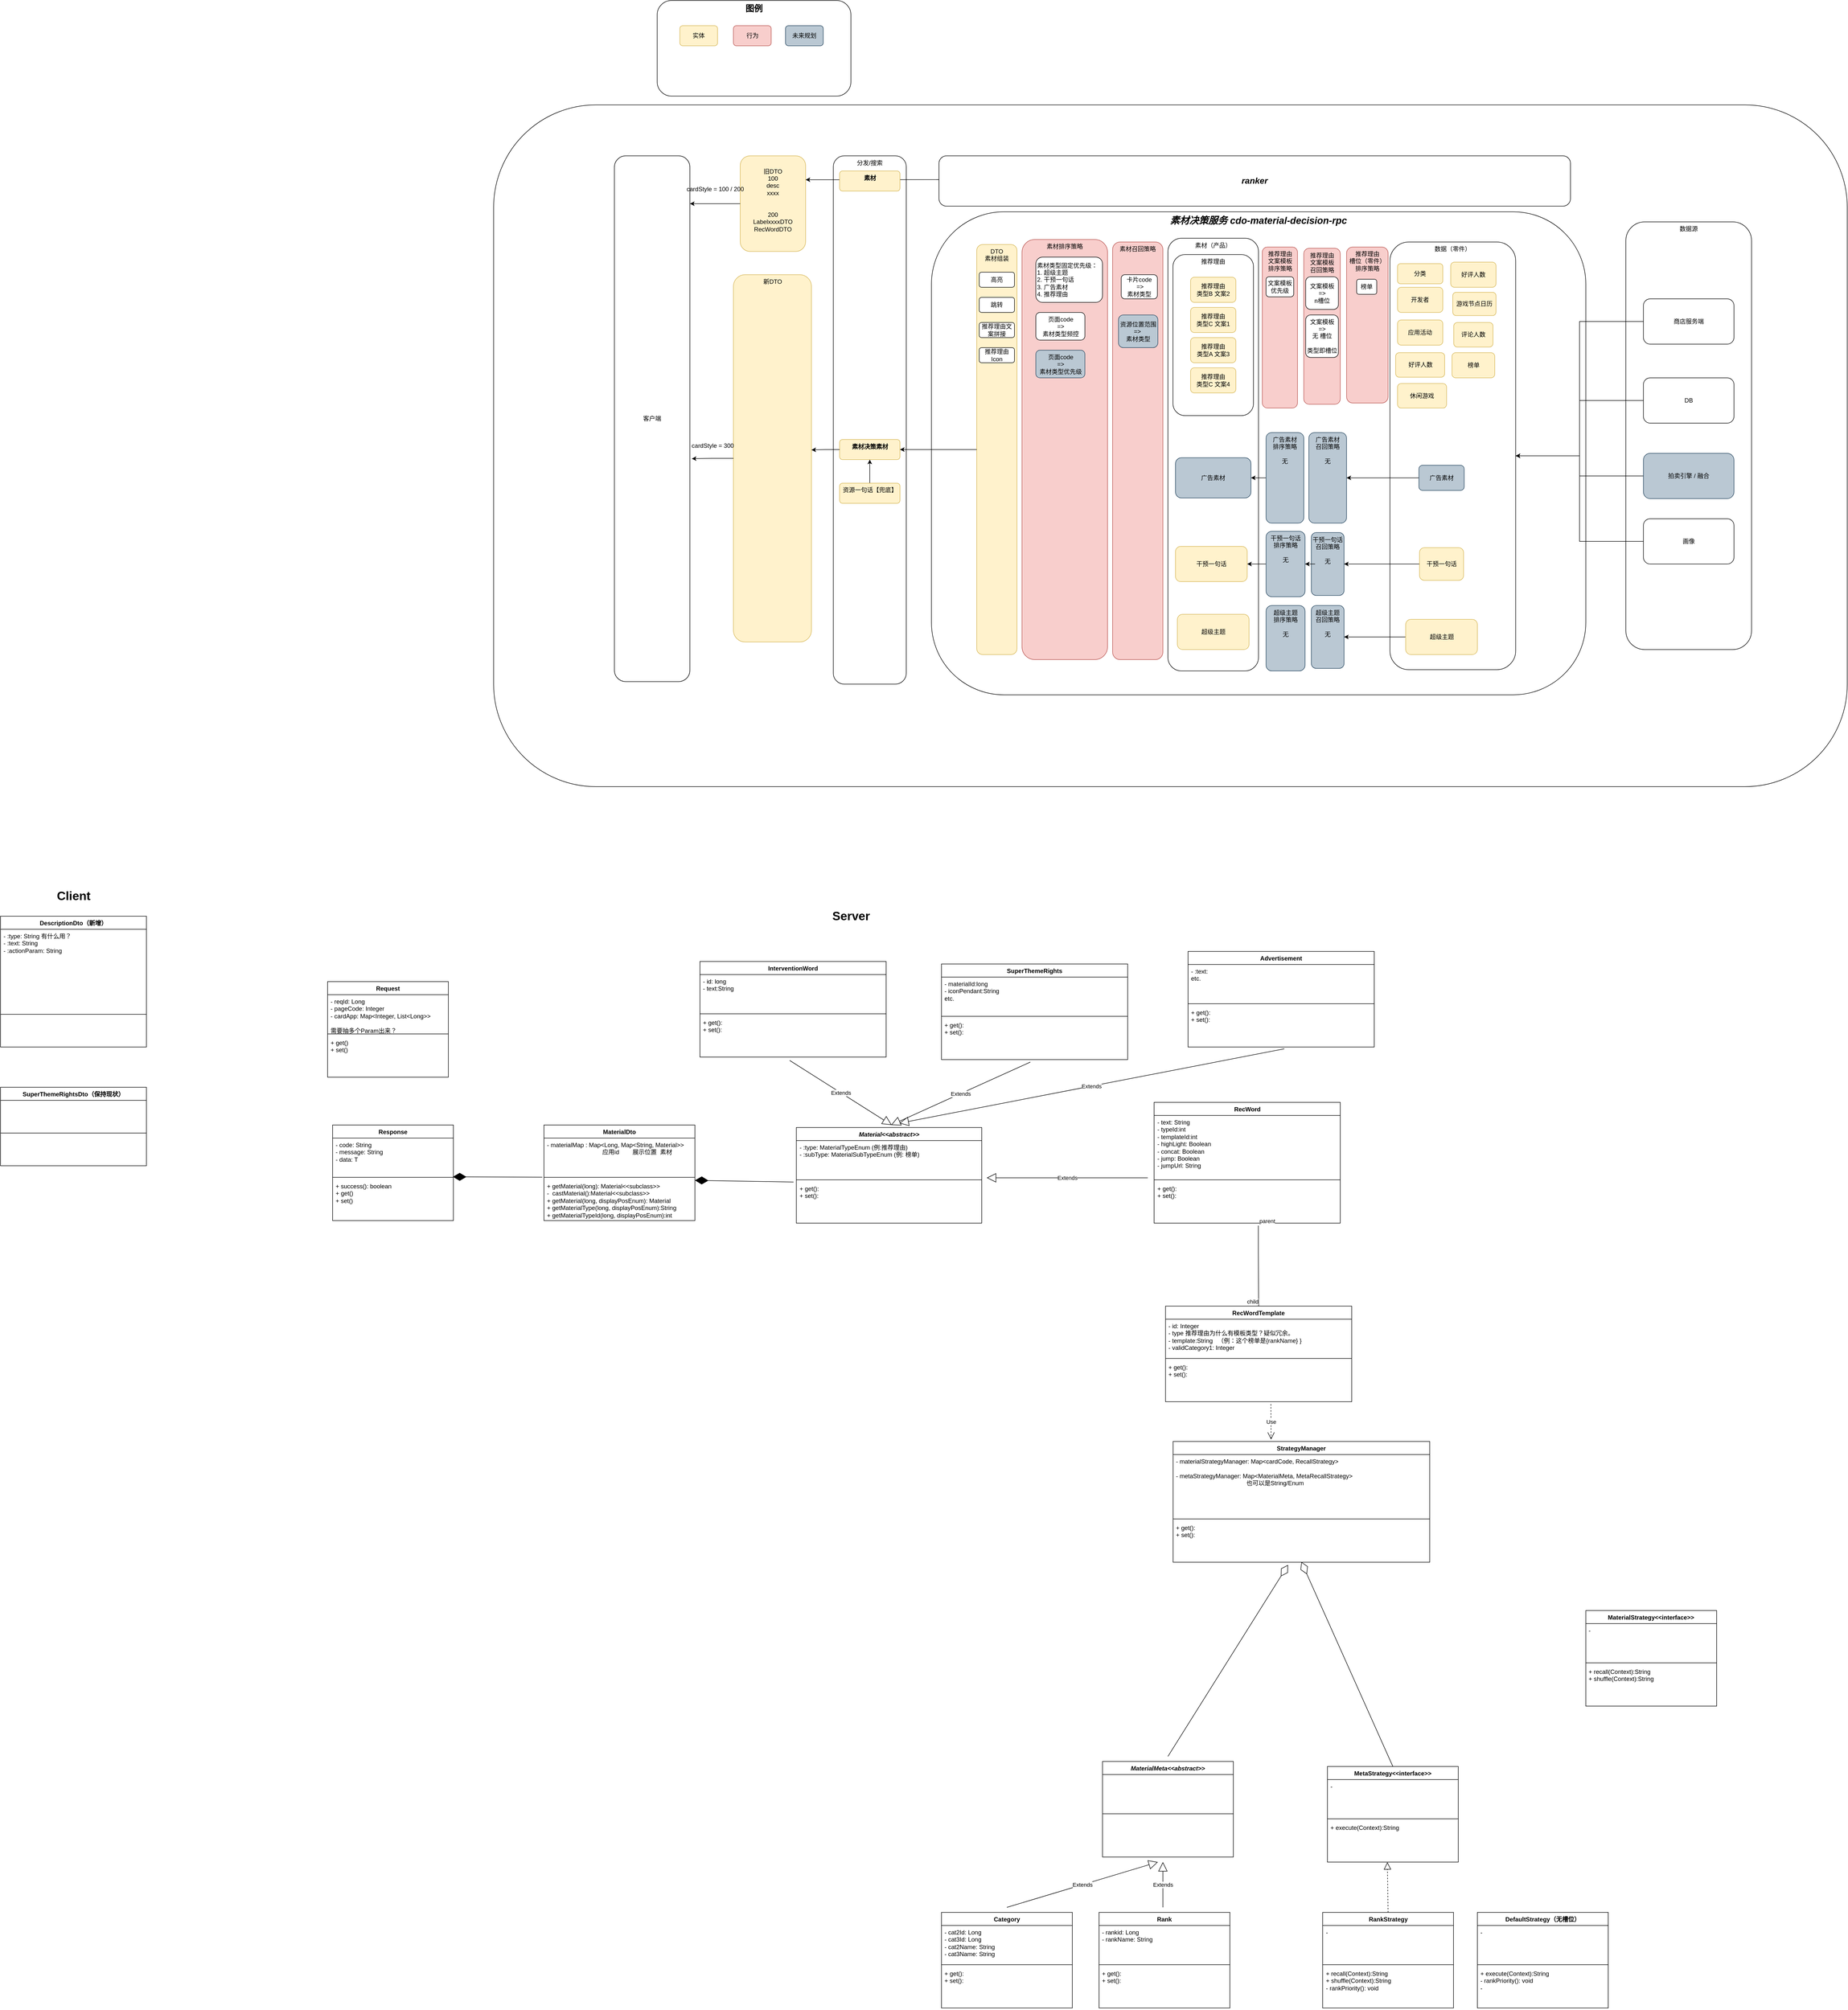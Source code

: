 <mxfile version="24.8.6">
  <diagram name="第 1 页" id="8LxZiP1NVyg7wSqTXbnJ">
    <mxGraphModel dx="3135" dy="1961" grid="1" gridSize="10" guides="1" tooltips="1" connect="1" arrows="1" fold="1" page="1" pageScale="1" pageWidth="827" pageHeight="1169" math="0" shadow="0">
      <root>
        <mxCell id="0" />
        <mxCell id="1" parent="0" />
        <mxCell id="3B4yekNZGvFQ_pMUscjl-73" value="图例&lt;br style=&quot;font-size: 17px;&quot;&gt;&lt;div style=&quot;font-size: 17px;&quot;&gt;&lt;br style=&quot;font-size: 17px;&quot;&gt;&lt;div style=&quot;font-size: 17px;&quot;&gt;&lt;br style=&quot;font-size: 17px;&quot;&gt;&lt;/div&gt;&lt;/div&gt;" style="rounded=1;whiteSpace=wrap;html=1;verticalAlign=top;fontStyle=1;fontSize=17;" parent="1" vertex="1">
          <mxGeometry x="-165" y="-1110" width="385" height="190" as="geometry" />
        </mxCell>
        <mxCell id="3B4yekNZGvFQ_pMUscjl-66" value=" " style="rounded=1;whiteSpace=wrap;html=1;" parent="1" vertex="1">
          <mxGeometry x="-490" y="-902.5" width="2690" height="1355" as="geometry" />
        </mxCell>
        <mxCell id="1YZOs5OkidO7PdD_BnGx-1" value="素材决策服务 cdo-material-decision-rpc" style="rounded=1;whiteSpace=wrap;html=1;verticalAlign=top;fontStyle=3;fontSize=19;" parent="1" vertex="1">
          <mxGeometry x="380" y="-690" width="1300.47" height="960" as="geometry" />
        </mxCell>
        <mxCell id="3B4yekNZGvFQ_pMUscjl-64" value="数据源" style="rounded=1;whiteSpace=wrap;html=1;verticalAlign=top;" parent="1" vertex="1">
          <mxGeometry x="1760" y="-670" width="249.83" height="850" as="geometry" />
        </mxCell>
        <mxCell id="3B4yekNZGvFQ_pMUscjl-63" value="素材（产品）" style="rounded=1;whiteSpace=wrap;html=1;align=center;verticalAlign=top;" parent="1" vertex="1">
          <mxGeometry x="850" y="-637.5" width="180" height="860" as="geometry" />
        </mxCell>
        <mxCell id="mTAsUbE7UdsPs39N6bfx-13" style="edgeStyle=orthogonalEdgeStyle;rounded=0;orthogonalLoop=1;jettySize=auto;html=1;entryX=1;entryY=0.5;entryDx=0;entryDy=0;" parent="1" source="1YZOs5OkidO7PdD_BnGx-4" target="1YZOs5OkidO7PdD_BnGx-39" edge="1">
          <mxGeometry relative="1" as="geometry" />
        </mxCell>
        <mxCell id="1YZOs5OkidO7PdD_BnGx-4" value="拍卖引擎 / 融合" style="rounded=1;whiteSpace=wrap;html=1;fillColor=#bac8d3;strokeColor=#23445d;" parent="1" vertex="1">
          <mxGeometry x="1794.91" y="-210" width="180" height="90" as="geometry" />
        </mxCell>
        <mxCell id="1YZOs5OkidO7PdD_BnGx-7" value="客户端" style="rounded=1;whiteSpace=wrap;html=1;" parent="1" vertex="1">
          <mxGeometry x="-250" y="-801.25" width="150" height="1045" as="geometry" />
        </mxCell>
        <mxCell id="1YZOs5OkidO7PdD_BnGx-11" value="推荐理由" style="rounded=1;whiteSpace=wrap;html=1;align=center;verticalAlign=top;" parent="1" vertex="1">
          <mxGeometry x="860" y="-605" width="160" height="320" as="geometry" />
        </mxCell>
        <mxCell id="1YZOs5OkidO7PdD_BnGx-39" value="数据（零件）" style="rounded=1;whiteSpace=wrap;html=1;verticalAlign=top;" parent="1" vertex="1">
          <mxGeometry x="1291.25" y="-630" width="249.83" height="850" as="geometry" />
        </mxCell>
        <mxCell id="mTAsUbE7UdsPs39N6bfx-20" style="edgeStyle=orthogonalEdgeStyle;rounded=0;orthogonalLoop=1;jettySize=auto;html=1;entryX=1;entryY=0.5;entryDx=0;entryDy=0;" parent="1" source="1YZOs5OkidO7PdD_BnGx-44" target="1YZOs5OkidO7PdD_BnGx-39" edge="1">
          <mxGeometry relative="1" as="geometry" />
        </mxCell>
        <mxCell id="1YZOs5OkidO7PdD_BnGx-44" value="DB" style="rounded=1;whiteSpace=wrap;html=1;" parent="1" vertex="1">
          <mxGeometry x="1794.91" y="-360" width="180" height="90" as="geometry" />
        </mxCell>
        <mxCell id="1YZOs5OkidO7PdD_BnGx-58" value="广告素材" style="rounded=1;whiteSpace=wrap;html=1;fillColor=#bac8d3;strokeColor=#23445d;" parent="1" vertex="1">
          <mxGeometry x="865" y="-201.25" width="150" height="80" as="geometry" />
        </mxCell>
        <mxCell id="mTAsUbE7UdsPs39N6bfx-2" value="行为" style="rounded=1;whiteSpace=wrap;html=1;verticalAlign=middle;fillColor=#f8cecc;strokeColor=#b85450;" parent="1" vertex="1">
          <mxGeometry x="-13.46" y="-1060" width="75" height="40" as="geometry" />
        </mxCell>
        <mxCell id="1YZOs5OkidO7PdD_BnGx-67" value="榜单" style="rounded=1;whiteSpace=wrap;html=1;fillColor=#fff2cc;strokeColor=#d6b656;" parent="1" vertex="1">
          <mxGeometry x="1414.5" y="-410" width="85" height="50" as="geometry" />
        </mxCell>
        <mxCell id="1YZOs5OkidO7PdD_BnGx-69" value="分类" style="rounded=1;whiteSpace=wrap;html=1;fillColor=#fff2cc;strokeColor=#d6b656;" parent="1" vertex="1">
          <mxGeometry x="1306.25" y="-587" width="90" height="40" as="geometry" />
        </mxCell>
        <mxCell id="3B4yekNZGvFQ_pMUscjl-15" style="edgeStyle=orthogonalEdgeStyle;rounded=0;orthogonalLoop=1;jettySize=auto;html=1;entryX=1;entryY=0.5;entryDx=0;entryDy=0;" parent="1" source="3B4yekNZGvFQ_pMUscjl-21" target="mTAsUbE7UdsPs39N6bfx-82" edge="1">
          <mxGeometry relative="1" as="geometry" />
        </mxCell>
        <mxCell id="3B4yekNZGvFQ_pMUscjl-75" style="edgeStyle=orthogonalEdgeStyle;rounded=0;orthogonalLoop=1;jettySize=auto;html=1;entryX=1;entryY=0.5;entryDx=0;entryDy=0;" parent="1" source="1YZOs5OkidO7PdD_BnGx-78" target="3B4yekNZGvFQ_pMUscjl-22" edge="1">
          <mxGeometry relative="1" as="geometry" />
        </mxCell>
        <mxCell id="1YZOs5OkidO7PdD_BnGx-78" value="干预一句话" style="rounded=1;whiteSpace=wrap;html=1;fillColor=#fff2cc;strokeColor=#d6b656;" parent="1" vertex="1">
          <mxGeometry x="1350" y="-22.5" width="87.5" height="65" as="geometry" />
        </mxCell>
        <mxCell id="mTAsUbE7UdsPs39N6bfx-10" value="素材召回策略" style="rounded=1;whiteSpace=wrap;html=1;verticalAlign=top;fillColor=#f8cecc;strokeColor=#b85450;" parent="1" vertex="1">
          <mxGeometry x="740" y="-630" width="100" height="830" as="geometry" />
        </mxCell>
        <mxCell id="mTAsUbE7UdsPs39N6bfx-16" value="推荐理由&lt;br&gt;文案模板&lt;br&gt;召回策略" style="rounded=1;whiteSpace=wrap;html=1;verticalAlign=top;fillColor=#f8cecc;strokeColor=#b85450;" parent="1" vertex="1">
          <mxGeometry x="1120" y="-617.5" width="72.5" height="310" as="geometry" />
        </mxCell>
        <mxCell id="mTAsUbE7UdsPs39N6bfx-22" value="应用活动" style="rounded=1;whiteSpace=wrap;html=1;fillColor=#fff2cc;strokeColor=#d6b656;" parent="1" vertex="1">
          <mxGeometry x="1306.25" y="-475" width="90" height="50" as="geometry" />
        </mxCell>
        <mxCell id="mTAsUbE7UdsPs39N6bfx-26" value="素材排序策略" style="rounded=1;whiteSpace=wrap;html=1;verticalAlign=top;fillColor=#f8cecc;strokeColor=#b85450;" parent="1" vertex="1">
          <mxGeometry x="560" y="-635" width="170" height="835" as="geometry" />
        </mxCell>
        <mxCell id="mTAsUbE7UdsPs39N6bfx-28" value="素材类型固定优先级：&lt;div&gt;1. 超级主题&lt;br&gt;2. 干预一句话&lt;br&gt;3. 广告素材&lt;br&gt;4. 推荐理由&lt;/div&gt;" style="rounded=1;whiteSpace=wrap;html=1;align=left;" parent="1" vertex="1">
          <mxGeometry x="587.5" y="-600" width="132.5" height="90" as="geometry" />
        </mxCell>
        <mxCell id="mTAsUbE7UdsPs39N6bfx-29" value="DTO&lt;br&gt;素材组装" style="rounded=1;whiteSpace=wrap;html=1;verticalAlign=top;fillColor=#fff2cc;strokeColor=#d6b656;" parent="1" vertex="1">
          <mxGeometry x="470" y="-625" width="80" height="815" as="geometry" />
        </mxCell>
        <mxCell id="mTAsUbE7UdsPs39N6bfx-32" value="推荐理由&lt;br&gt;文案模板&lt;br&gt;排序策略" style="rounded=1;whiteSpace=wrap;html=1;verticalAlign=top;fillColor=#f8cecc;strokeColor=#b85450;" parent="1" vertex="1">
          <mxGeometry x="1037.5" y="-620" width="70" height="320" as="geometry" />
        </mxCell>
        <mxCell id="mTAsUbE7UdsPs39N6bfx-37" value="推荐理由&lt;br&gt;类型C 文案1" style="rounded=1;whiteSpace=wrap;html=1;fillColor=#fff2cc;strokeColor=#d6b656;" parent="1" vertex="1">
          <mxGeometry x="895" y="-500" width="90" height="50" as="geometry" />
        </mxCell>
        <mxCell id="mTAsUbE7UdsPs39N6bfx-39" value="文案模板&lt;br&gt;=&amp;gt;&lt;br&gt;n槽位" style="rounded=1;whiteSpace=wrap;html=1;" parent="1" vertex="1">
          <mxGeometry x="1123.75" y="-561" width="65" height="65" as="geometry" />
        </mxCell>
        <mxCell id="mTAsUbE7UdsPs39N6bfx-45" value="分发/搜索" style="rounded=1;whiteSpace=wrap;html=1;verticalAlign=top;" parent="1" vertex="1">
          <mxGeometry x="185" y="-801.25" width="145" height="1050" as="geometry" />
        </mxCell>
        <mxCell id="mTAsUbE7UdsPs39N6bfx-46" value="未来规划" style="rounded=1;whiteSpace=wrap;html=1;fillColor=#bac8d3;strokeColor=#23445d;" parent="1" vertex="1">
          <mxGeometry x="90" y="-1060" width="75" height="40" as="geometry" />
        </mxCell>
        <mxCell id="mTAsUbE7UdsPs39N6bfx-51" value="跳转" style="rounded=1;whiteSpace=wrap;html=1;" parent="1" vertex="1">
          <mxGeometry x="475" y="-520" width="70" height="30" as="geometry" />
        </mxCell>
        <mxCell id="mTAsUbE7UdsPs39N6bfx-52" value="高亮" style="rounded=1;whiteSpace=wrap;html=1;" parent="1" vertex="1">
          <mxGeometry x="475" y="-570" width="70" height="30" as="geometry" />
        </mxCell>
        <mxCell id="mTAsUbE7UdsPs39N6bfx-53" value="推荐理由&lt;br&gt;Icon" style="rounded=1;whiteSpace=wrap;html=1;" parent="1" vertex="1">
          <mxGeometry x="475" y="-420" width="70" height="30" as="geometry" />
        </mxCell>
        <mxCell id="mTAsUbE7UdsPs39N6bfx-54" value="推荐理由&lt;br&gt;类型C 文案4" style="rounded=1;whiteSpace=wrap;html=1;fillColor=#fff2cc;strokeColor=#d6b656;" parent="1" vertex="1">
          <mxGeometry x="895" y="-380" width="90" height="50" as="geometry" />
        </mxCell>
        <mxCell id="mTAsUbE7UdsPs39N6bfx-55" value="推荐理由&lt;br&gt;类型A 文案3" style="rounded=1;whiteSpace=wrap;html=1;fillColor=#fff2cc;strokeColor=#d6b656;" parent="1" vertex="1">
          <mxGeometry x="895" y="-440" width="90" height="50" as="geometry" />
        </mxCell>
        <mxCell id="mTAsUbE7UdsPs39N6bfx-57" value="推荐理由&lt;br&gt;槽位（零件）&lt;br&gt;排序策略" style="rounded=1;whiteSpace=wrap;html=1;verticalAlign=top;fillColor=#f8cecc;strokeColor=#b85450;" parent="1" vertex="1">
          <mxGeometry x="1205" y="-620" width="82.5" height="310" as="geometry" />
        </mxCell>
        <mxCell id="mTAsUbE7UdsPs39N6bfx-61" value="游戏节点日历" style="rounded=1;whiteSpace=wrap;html=1;fillColor=#fff2cc;strokeColor=#d6b656;" parent="1" vertex="1">
          <mxGeometry x="1416" y="-530" width="86" height="46.25" as="geometry" />
        </mxCell>
        <mxCell id="mTAsUbE7UdsPs39N6bfx-68" value="旧DTO&lt;br&gt;100&lt;br&gt;desc&lt;br&gt;xxxx&lt;br&gt;&lt;br&gt;&lt;br&gt;200&lt;br&gt;LabelxxxxDTO&lt;br&gt;RecWordDTO&lt;div&gt;&lt;br/&gt;&lt;/div&gt;" style="rounded=1;whiteSpace=wrap;html=1;fillColor=#fff2cc;strokeColor=#d6b656;" parent="1" vertex="1">
          <mxGeometry y="-801.25" width="130" height="190" as="geometry" />
        </mxCell>
        <mxCell id="mTAsUbE7UdsPs39N6bfx-70" value="新DTO" style="rounded=1;whiteSpace=wrap;html=1;verticalAlign=top;fillColor=#fff2cc;strokeColor=#d6b656;" parent="1" vertex="1">
          <mxGeometry x="-13.46" y="-565" width="155" height="730" as="geometry" />
        </mxCell>
        <mxCell id="3B4yekNZGvFQ_pMUscjl-6" style="edgeStyle=orthogonalEdgeStyle;rounded=0;orthogonalLoop=1;jettySize=auto;html=1;entryX=1;entryY=0.5;entryDx=0;entryDy=0;" parent="1" source="mTAsUbE7UdsPs39N6bfx-71" target="1YZOs5OkidO7PdD_BnGx-39" edge="1">
          <mxGeometry relative="1" as="geometry" />
        </mxCell>
        <mxCell id="mTAsUbE7UdsPs39N6bfx-71" value="画像" style="rounded=1;whiteSpace=wrap;html=1;" parent="1" vertex="1">
          <mxGeometry x="1794.92" y="-80" width="180" height="90" as="geometry" />
        </mxCell>
        <mxCell id="3B4yekNZGvFQ_pMUscjl-70" style="edgeStyle=orthogonalEdgeStyle;rounded=0;orthogonalLoop=1;jettySize=auto;html=1;entryX=0.5;entryY=1;entryDx=0;entryDy=0;" parent="1" source="mTAsUbE7UdsPs39N6bfx-65" target="mTAsUbE7UdsPs39N6bfx-72" edge="1">
          <mxGeometry relative="1" as="geometry" />
        </mxCell>
        <mxCell id="mTAsUbE7UdsPs39N6bfx-65" value="资源一句话【兜底】" style="rounded=1;whiteSpace=wrap;html=1;verticalAlign=top;fillColor=#fff2cc;strokeColor=#d6b656;" parent="1" vertex="1">
          <mxGeometry x="197.5" y="-150.62" width="120" height="40" as="geometry" />
        </mxCell>
        <mxCell id="mTAsUbE7UdsPs39N6bfx-72" value="&lt;b&gt;素材决策素材&lt;/b&gt;" style="rounded=1;whiteSpace=wrap;html=1;verticalAlign=top;fillColor=#fff2cc;strokeColor=#d6b656;" parent="1" vertex="1">
          <mxGeometry x="197.5" y="-237.5" width="120" height="40" as="geometry" />
        </mxCell>
        <mxCell id="mTAsUbE7UdsPs39N6bfx-74" value="好评人数" style="rounded=1;whiteSpace=wrap;html=1;fillColor=#fff2cc;strokeColor=#d6b656;" parent="1" vertex="1">
          <mxGeometry x="1302.5" y="-410" width="97.5" height="48.75" as="geometry" />
        </mxCell>
        <mxCell id="mTAsUbE7UdsPs39N6bfx-75" value="评论人数&lt;span style=&quot;color: rgba(0, 0, 0, 0); font-family: monospace; font-size: 0px; text-align: start; text-wrap: nowrap;&quot;&gt;%3CmxGraphModel%3E%3Croot%3E%3CmxCell%20id%3D%220%22%2F%3E%3CmxCell%20id%3D%221%22%20parent%3D%220%22%2F%3E%3CmxCell%20id%3D%222%22%20value%3D%22%E5%A5%BD%E8%AF%84%E4%BA%BA%E6%95%B0%22%20style%3D%22rounded%3D1%3BwhiteSpace%3Dwrap%3Bhtml%3D1%3BfillColor%3D%23fff2cc%3BstrokeColor%3D%23d6b656%3B%22%20vertex%3D%221%22%20parent%3D%221%22%3E%3CmxGeometry%20x%3D%221032.5%22%20y%3D%22554.38%22%20width%3D%2297.5%22%20height%3D%2248.75%22%20as%3D%22geometry%22%2F%3E%3C%2FmxCell%3E%3C%2Froot%3E%3C%2FmxGraphModel%3E&lt;/span&gt;" style="rounded=1;whiteSpace=wrap;html=1;fillColor=#fff2cc;strokeColor=#d6b656;" parent="1" vertex="1">
          <mxGeometry x="1418" y="-470" width="78" height="48.75" as="geometry" />
        </mxCell>
        <mxCell id="mTAsUbE7UdsPs39N6bfx-77" value="开发者" style="rounded=1;whiteSpace=wrap;html=1;fillColor=#fff2cc;strokeColor=#d6b656;" parent="1" vertex="1">
          <mxGeometry x="1306.25" y="-540" width="90" height="50" as="geometry" />
        </mxCell>
        <mxCell id="mTAsUbE7UdsPs39N6bfx-78" value="好评人数" style="rounded=1;whiteSpace=wrap;html=1;fillColor=#fff2cc;strokeColor=#d6b656;" parent="1" vertex="1">
          <mxGeometry x="1412" y="-590" width="90" height="50" as="geometry" />
        </mxCell>
        <mxCell id="mTAsUbE7UdsPs39N6bfx-82" value="干预一句话" style="rounded=1;whiteSpace=wrap;html=1;fillColor=#fff2cc;strokeColor=#d6b656;" parent="1" vertex="1">
          <mxGeometry x="865" y="-25" width="142.5" height="70" as="geometry" />
        </mxCell>
        <mxCell id="3B4yekNZGvFQ_pMUscjl-16" style="edgeStyle=orthogonalEdgeStyle;rounded=0;orthogonalLoop=1;jettySize=auto;html=1;entryX=1;entryY=0.5;entryDx=0;entryDy=0;" parent="1" source="3B4yekNZGvFQ_pMUscjl-19" target="1YZOs5OkidO7PdD_BnGx-58" edge="1">
          <mxGeometry relative="1" as="geometry" />
        </mxCell>
        <mxCell id="3B4yekNZGvFQ_pMUscjl-74" style="edgeStyle=orthogonalEdgeStyle;rounded=0;orthogonalLoop=1;jettySize=auto;html=1;entryX=1;entryY=0.5;entryDx=0;entryDy=0;" parent="1" source="3B4yekNZGvFQ_pMUscjl-13" target="3B4yekNZGvFQ_pMUscjl-18" edge="1">
          <mxGeometry relative="1" as="geometry" />
        </mxCell>
        <mxCell id="3B4yekNZGvFQ_pMUscjl-13" value="广告素材" style="rounded=1;whiteSpace=wrap;html=1;fillColor=#bac8d3;strokeColor=#23445d;" parent="1" vertex="1">
          <mxGeometry x="1348.75" y="-186.25" width="90" height="50" as="geometry" />
        </mxCell>
        <mxCell id="3B4yekNZGvFQ_pMUscjl-18" value="广告素材&lt;br&gt;召回策略&lt;br&gt;&lt;br&gt;无" style="rounded=1;whiteSpace=wrap;html=1;verticalAlign=top;fillColor=#bac8d3;strokeColor=#23445d;" parent="1" vertex="1">
          <mxGeometry x="1130" y="-251.25" width="75" height="180" as="geometry" />
        </mxCell>
        <mxCell id="3B4yekNZGvFQ_pMUscjl-19" value="广告素材&lt;br&gt;排序策略&lt;br&gt;&lt;br&gt;无" style="rounded=1;whiteSpace=wrap;html=1;verticalAlign=top;fillColor=#bac8d3;strokeColor=#23445d;" parent="1" vertex="1">
          <mxGeometry x="1045" y="-251.25" width="75" height="180" as="geometry" />
        </mxCell>
        <mxCell id="3B4yekNZGvFQ_pMUscjl-22" value="干预一句话&lt;br&gt;召回策略&lt;br&gt;&lt;br&gt;无" style="rounded=1;whiteSpace=wrap;html=1;verticalAlign=top;fillColor=#bac8d3;strokeColor=#23445d;" parent="1" vertex="1">
          <mxGeometry x="1135" y="-52.5" width="65" height="125" as="geometry" />
        </mxCell>
        <mxCell id="3B4yekNZGvFQ_pMUscjl-24" value="卡片code&lt;br&gt;&amp;nbsp;=&amp;gt;&lt;br&gt;素材类型" style="rounded=1;whiteSpace=wrap;html=1;" parent="1" vertex="1">
          <mxGeometry x="757.18" y="-565" width="71.88" height="48" as="geometry" />
        </mxCell>
        <mxCell id="3B4yekNZGvFQ_pMUscjl-25" value="资源位置范围&lt;br&gt;=&amp;gt;&amp;nbsp;&lt;br&gt;素材类型" style="rounded=1;whiteSpace=wrap;html=1;fillColor=#bac8d3;strokeColor=#23445d;" parent="1" vertex="1">
          <mxGeometry x="751.71" y="-485" width="78.29" height="65" as="geometry" />
        </mxCell>
        <mxCell id="3B4yekNZGvFQ_pMUscjl-28" value="超级主题" style="rounded=1;whiteSpace=wrap;html=1;fillColor=#fff2cc;strokeColor=#d6b656;" parent="1" vertex="1">
          <mxGeometry x="868.75" y="110" width="142.5" height="70" as="geometry" />
        </mxCell>
        <mxCell id="3B4yekNZGvFQ_pMUscjl-35" style="edgeStyle=orthogonalEdgeStyle;rounded=0;orthogonalLoop=1;jettySize=auto;html=1;entryX=1;entryY=0.5;entryDx=0;entryDy=0;" parent="1" source="mTAsUbE7UdsPs39N6bfx-29" target="mTAsUbE7UdsPs39N6bfx-72" edge="1">
          <mxGeometry relative="1" as="geometry" />
        </mxCell>
        <mxCell id="3B4yekNZGvFQ_pMUscjl-38" style="edgeStyle=orthogonalEdgeStyle;rounded=0;orthogonalLoop=1;jettySize=auto;html=1;entryX=1.001;entryY=0.091;entryDx=0;entryDy=0;entryPerimeter=0;" parent="1" source="mTAsUbE7UdsPs39N6bfx-68" target="1YZOs5OkidO7PdD_BnGx-7" edge="1">
          <mxGeometry relative="1" as="geometry" />
        </mxCell>
        <mxCell id="3B4yekNZGvFQ_pMUscjl-39" style="edgeStyle=orthogonalEdgeStyle;rounded=0;orthogonalLoop=1;jettySize=auto;html=1;entryX=1.025;entryY=0.576;entryDx=0;entryDy=0;entryPerimeter=0;" parent="1" source="mTAsUbE7UdsPs39N6bfx-70" target="1YZOs5OkidO7PdD_BnGx-7" edge="1">
          <mxGeometry relative="1" as="geometry" />
        </mxCell>
        <mxCell id="3B4yekNZGvFQ_pMUscjl-42" style="edgeStyle=orthogonalEdgeStyle;rounded=0;orthogonalLoop=1;jettySize=auto;html=1;entryX=1;entryY=0.25;entryDx=0;entryDy=0;" parent="1" target="mTAsUbE7UdsPs39N6bfx-68" edge="1">
          <mxGeometry relative="1" as="geometry">
            <mxPoint x="390" y="-754" as="sourcePoint" />
            <mxPoint x="205" y="-716.25" as="targetPoint" />
            <Array as="points">
              <mxPoint x="470" y="-754" />
              <mxPoint x="205" y="-754" />
            </Array>
          </mxGeometry>
        </mxCell>
        <mxCell id="3B4yekNZGvFQ_pMUscjl-41" value="&lt;b&gt;&lt;font style=&quot;font-size: 17px;&quot;&gt;&lt;i&gt;ranker&lt;/i&gt;&lt;/font&gt;&lt;/b&gt;" style="rounded=1;whiteSpace=wrap;html=1;" parent="1" vertex="1">
          <mxGeometry x="395" y="-801.25" width="1255" height="100" as="geometry" />
        </mxCell>
        <mxCell id="3B4yekNZGvFQ_pMUscjl-44" value="cardStyle = 100 / 200" style="text;html=1;align=center;verticalAlign=middle;resizable=0;points=[];autosize=1;strokeColor=none;fillColor=none;" parent="1" vertex="1">
          <mxGeometry x="-120" y="-750" width="140" height="30" as="geometry" />
        </mxCell>
        <mxCell id="3B4yekNZGvFQ_pMUscjl-45" value="cardStyle = 300" style="text;html=1;align=center;verticalAlign=middle;resizable=0;points=[];autosize=1;strokeColor=none;fillColor=none;" parent="1" vertex="1">
          <mxGeometry x="-110" y="-240" width="110" height="30" as="geometry" />
        </mxCell>
        <mxCell id="3B4yekNZGvFQ_pMUscjl-76" style="edgeStyle=orthogonalEdgeStyle;rounded=0;orthogonalLoop=1;jettySize=auto;html=1;entryX=1;entryY=0.5;entryDx=0;entryDy=0;" parent="1" source="3B4yekNZGvFQ_pMUscjl-48" target="3B4yekNZGvFQ_pMUscjl-31" edge="1">
          <mxGeometry relative="1" as="geometry" />
        </mxCell>
        <mxCell id="3B4yekNZGvFQ_pMUscjl-48" value="超级主题" style="rounded=1;whiteSpace=wrap;html=1;fillColor=#fff2cc;strokeColor=#d6b656;" parent="1" vertex="1">
          <mxGeometry x="1322.5" y="120" width="142.5" height="70" as="geometry" />
        </mxCell>
        <mxCell id="3B4yekNZGvFQ_pMUscjl-53" style="edgeStyle=orthogonalEdgeStyle;rounded=0;orthogonalLoop=1;jettySize=auto;html=1;entryX=1;entryY=0.5;entryDx=0;entryDy=0;" parent="1" source="3B4yekNZGvFQ_pMUscjl-52" target="1YZOs5OkidO7PdD_BnGx-39" edge="1">
          <mxGeometry relative="1" as="geometry" />
        </mxCell>
        <mxCell id="3B4yekNZGvFQ_pMUscjl-52" value="商店服务端" style="rounded=1;whiteSpace=wrap;html=1;" parent="1" vertex="1">
          <mxGeometry x="1794.91" y="-517" width="180" height="90" as="geometry" />
        </mxCell>
        <mxCell id="3B4yekNZGvFQ_pMUscjl-56" value="榜单" style="rounded=1;whiteSpace=wrap;html=1;" parent="1" vertex="1">
          <mxGeometry x="1225" y="-556" width="40" height="30" as="geometry" />
        </mxCell>
        <mxCell id="3B4yekNZGvFQ_pMUscjl-31" value="超级主题&lt;br&gt;召回策略&lt;br&gt;&lt;br&gt;无" style="rounded=1;whiteSpace=wrap;html=1;verticalAlign=top;fillColor=#bac8d3;strokeColor=#23445d;" parent="1" vertex="1">
          <mxGeometry x="1135" y="92.5" width="65" height="125" as="geometry" />
        </mxCell>
        <mxCell id="3B4yekNZGvFQ_pMUscjl-29" value="超级主题&lt;br&gt;排序策略&lt;br&gt;&lt;br&gt;无" style="rounded=1;whiteSpace=wrap;html=1;verticalAlign=top;fillColor=#bac8d3;strokeColor=#23445d;" parent="1" vertex="1">
          <mxGeometry x="1045" y="92.5" width="77.5" height="130" as="geometry" />
        </mxCell>
        <mxCell id="3B4yekNZGvFQ_pMUscjl-69" value="实体" style="rounded=1;whiteSpace=wrap;html=1;verticalAlign=middle;fillColor=#fff2cc;strokeColor=#d6b656;" parent="1" vertex="1">
          <mxGeometry x="-120" y="-1060" width="75" height="40" as="geometry" />
        </mxCell>
        <mxCell id="3B4yekNZGvFQ_pMUscjl-71" style="edgeStyle=orthogonalEdgeStyle;rounded=0;orthogonalLoop=1;jettySize=auto;html=1;entryX=1;entryY=0.477;entryDx=0;entryDy=0;entryPerimeter=0;" parent="1" source="mTAsUbE7UdsPs39N6bfx-72" target="mTAsUbE7UdsPs39N6bfx-70" edge="1">
          <mxGeometry relative="1" as="geometry" />
        </mxCell>
        <mxCell id="3B4yekNZGvFQ_pMUscjl-72" value="文案模板优先级" style="rounded=1;whiteSpace=wrap;html=1;" parent="1" vertex="1">
          <mxGeometry x="1045" y="-561" width="55" height="40" as="geometry" />
        </mxCell>
        <mxCell id="3B4yekNZGvFQ_pMUscjl-82" value="页面code&lt;br&gt;=&amp;gt;&lt;br&gt;素材类型频控" style="rounded=1;whiteSpace=wrap;html=1;" parent="1" vertex="1">
          <mxGeometry x="587.5" y="-490" width="97.5" height="55" as="geometry" />
        </mxCell>
        <mxCell id="3B4yekNZGvFQ_pMUscjl-83" value="页面code&lt;br&gt;=&amp;gt;&lt;br&gt;素材类型优先级" style="rounded=1;whiteSpace=wrap;html=1;fillColor=#bac8d3;strokeColor=#23445d;" parent="1" vertex="1">
          <mxGeometry x="587.5" y="-415" width="97.5" height="55" as="geometry" />
        </mxCell>
        <mxCell id="3B4yekNZGvFQ_pMUscjl-84" value="文案模板&lt;br&gt;=&amp;gt;&lt;br&gt;无 槽位&lt;br&gt;&lt;br&gt;类型即槽位" style="rounded=1;whiteSpace=wrap;html=1;" parent="1" vertex="1">
          <mxGeometry x="1123.75" y="-485" width="65" height="84.5" as="geometry" />
        </mxCell>
        <mxCell id="5NM-MxCQULftXHbTaLZO-9" value="休闲游戏" style="rounded=1;whiteSpace=wrap;html=1;fillColor=#fff2cc;strokeColor=#d6b656;" parent="1" vertex="1">
          <mxGeometry x="1306.25" y="-348.75" width="97.5" height="48.75" as="geometry" />
        </mxCell>
        <mxCell id="5NM-MxCQULftXHbTaLZO-10" value="" style="edgeStyle=orthogonalEdgeStyle;rounded=0;orthogonalLoop=1;jettySize=auto;html=1;entryX=1;entryY=0.5;entryDx=0;entryDy=0;" parent="1" source="3B4yekNZGvFQ_pMUscjl-22" target="3B4yekNZGvFQ_pMUscjl-21" edge="1">
          <mxGeometry relative="1" as="geometry">
            <mxPoint x="1135" y="10" as="sourcePoint" />
            <mxPoint x="993" y="10" as="targetPoint" />
          </mxGeometry>
        </mxCell>
        <mxCell id="3B4yekNZGvFQ_pMUscjl-21" value="干预一句话&lt;br&gt;排序策略&lt;br&gt;&lt;br&gt;无" style="rounded=1;whiteSpace=wrap;html=1;verticalAlign=top;fillColor=#bac8d3;strokeColor=#23445d;" parent="1" vertex="1">
          <mxGeometry x="1045" y="-55" width="77.5" height="130" as="geometry" />
        </mxCell>
        <mxCell id="5NM-MxCQULftXHbTaLZO-11" value="&lt;b&gt;素材&lt;/b&gt;" style="rounded=1;whiteSpace=wrap;html=1;verticalAlign=top;fillColor=#fff2cc;strokeColor=#d6b656;" parent="1" vertex="1">
          <mxGeometry x="197.5" y="-771.25" width="120" height="40" as="geometry" />
        </mxCell>
        <mxCell id="5NM-MxCQULftXHbTaLZO-15" value="推荐理由&lt;br&gt;类型B 文案2" style="rounded=1;whiteSpace=wrap;html=1;fillColor=#fff2cc;strokeColor=#d6b656;" parent="1" vertex="1">
          <mxGeometry x="895" y="-560" width="90" height="50" as="geometry" />
        </mxCell>
        <mxCell id="5NM-MxCQULftXHbTaLZO-19" value="推荐理由文案拼接" style="rounded=1;whiteSpace=wrap;html=1;" parent="1" vertex="1">
          <mxGeometry x="475" y="-470" width="70" height="30" as="geometry" />
        </mxCell>
        <mxCell id="e3bZxWL-fzK4BdplxbSo-27" value="&lt;span style=&quot;text-align: left;&quot;&gt;DescriptionDto（新增）&lt;/span&gt;" style="swimlane;fontStyle=1;align=center;verticalAlign=top;childLayout=stackLayout;horizontal=1;startSize=26;horizontalStack=0;resizeParent=1;resizeParentMax=0;resizeLast=0;collapsible=1;marginBottom=0;whiteSpace=wrap;html=1;" parent="1" vertex="1">
          <mxGeometry x="-1470" y="710" width="290" height="260" as="geometry" />
        </mxCell>
        <mxCell id="e3bZxWL-fzK4BdplxbSo-28" value="- :type: String 有什么用？&lt;br&gt;- :text: String&lt;br&gt;- :actionParam: String&lt;div&gt;&lt;br&gt;&lt;/div&gt;" style="text;strokeColor=none;fillColor=none;align=left;verticalAlign=top;spacingLeft=4;spacingRight=4;overflow=hidden;rotatable=0;points=[[0,0.5],[1,0.5]];portConstraint=eastwest;whiteSpace=wrap;html=1;" parent="e3bZxWL-fzK4BdplxbSo-27" vertex="1">
          <mxGeometry y="26" width="290" height="104" as="geometry" />
        </mxCell>
        <mxCell id="e3bZxWL-fzK4BdplxbSo-29" value="" style="line;strokeWidth=1;fillColor=none;align=left;verticalAlign=middle;spacingTop=-1;spacingLeft=3;spacingRight=3;rotatable=0;labelPosition=right;points=[];portConstraint=eastwest;strokeColor=inherit;" parent="e3bZxWL-fzK4BdplxbSo-27" vertex="1">
          <mxGeometry y="130" width="290" height="130" as="geometry" />
        </mxCell>
        <mxCell id="e3bZxWL-fzK4BdplxbSo-30" value="MaterialDto" style="swimlane;fontStyle=1;align=center;verticalAlign=top;childLayout=stackLayout;horizontal=1;startSize=26;horizontalStack=0;resizeParent=1;resizeParentMax=0;resizeLast=0;collapsible=1;marginBottom=0;whiteSpace=wrap;html=1;" parent="1" vertex="1">
          <mxGeometry x="-390" y="1125" width="300" height="190" as="geometry" />
        </mxCell>
        <mxCell id="e3bZxWL-fzK4BdplxbSo-31" value="- materialMap : Map&amp;lt;Long, Map&amp;lt;String, Material&amp;gt;&amp;gt;&lt;br&gt;&lt;span style=&quot;white-space: pre;&quot;&gt;&#x9;&lt;/span&gt;&lt;span style=&quot;white-space: pre;&quot;&gt;&#x9;&lt;/span&gt;&lt;span style=&quot;white-space: pre;&quot;&gt;&#x9;&lt;/span&gt;&lt;span style=&quot;white-space: pre;&quot;&gt;&#x9;&lt;/span&gt;&amp;nbsp;应用id&amp;nbsp; &amp;nbsp; &amp;nbsp; &amp;nbsp; 展示位置&amp;nbsp; 素材" style="text;strokeColor=none;fillColor=none;align=left;verticalAlign=top;spacingLeft=4;spacingRight=4;overflow=hidden;rotatable=0;points=[[0,0.5],[1,0.5]];portConstraint=eastwest;whiteSpace=wrap;html=1;" parent="e3bZxWL-fzK4BdplxbSo-30" vertex="1">
          <mxGeometry y="26" width="300" height="74" as="geometry" />
        </mxCell>
        <mxCell id="e3bZxWL-fzK4BdplxbSo-32" value="" style="line;strokeWidth=1;fillColor=none;align=left;verticalAlign=middle;spacingTop=-1;spacingLeft=3;spacingRight=3;rotatable=0;labelPosition=right;points=[];portConstraint=eastwest;strokeColor=inherit;" parent="e3bZxWL-fzK4BdplxbSo-30" vertex="1">
          <mxGeometry y="100" width="300" height="8" as="geometry" />
        </mxCell>
        <mxCell id="e3bZxWL-fzK4BdplxbSo-33" value="+ getMaterial(long): Material&amp;lt;&amp;lt;subclass&amp;gt;&amp;gt;&lt;br&gt;-&amp;nbsp; castMaterial():Material&amp;lt;&amp;lt;subclass&amp;gt;&amp;gt;&lt;br&gt;+ getMaterial(long, displayPosEnum): Material&lt;br&gt;+ getMaterialType(long, displayPosEnum):String&lt;br&gt;+ getMaterialTypeId(long, displayPosEnum):int&lt;div&gt;&lt;br/&gt;&lt;/div&gt;" style="text;strokeColor=none;fillColor=none;align=left;verticalAlign=top;spacingLeft=4;spacingRight=4;overflow=hidden;rotatable=0;points=[[0,0.5],[1,0.5]];portConstraint=eastwest;whiteSpace=wrap;html=1;" parent="e3bZxWL-fzK4BdplxbSo-30" vertex="1">
          <mxGeometry y="108" width="300" height="82" as="geometry" />
        </mxCell>
        <mxCell id="e3bZxWL-fzK4BdplxbSo-34" value="Response" style="swimlane;fontStyle=1;align=center;verticalAlign=top;childLayout=stackLayout;horizontal=1;startSize=26;horizontalStack=0;resizeParent=1;resizeParentMax=0;resizeLast=0;collapsible=1;marginBottom=0;whiteSpace=wrap;html=1;" parent="1" vertex="1">
          <mxGeometry x="-810" y="1125" width="240" height="190" as="geometry" />
        </mxCell>
        <mxCell id="e3bZxWL-fzK4BdplxbSo-35" value="- code: String&amp;nbsp;&lt;br&gt;- message: String&lt;br&gt;- data: T" style="text;strokeColor=none;fillColor=none;align=left;verticalAlign=top;spacingLeft=4;spacingRight=4;overflow=hidden;rotatable=0;points=[[0,0.5],[1,0.5]];portConstraint=eastwest;whiteSpace=wrap;html=1;" parent="e3bZxWL-fzK4BdplxbSo-34" vertex="1">
          <mxGeometry y="26" width="240" height="74" as="geometry" />
        </mxCell>
        <mxCell id="e3bZxWL-fzK4BdplxbSo-36" value="" style="line;strokeWidth=1;fillColor=none;align=left;verticalAlign=middle;spacingTop=-1;spacingLeft=3;spacingRight=3;rotatable=0;labelPosition=right;points=[];portConstraint=eastwest;strokeColor=inherit;" parent="e3bZxWL-fzK4BdplxbSo-34" vertex="1">
          <mxGeometry y="100" width="240" height="8" as="geometry" />
        </mxCell>
        <mxCell id="e3bZxWL-fzK4BdplxbSo-37" value="+ success(): boolean&lt;br&gt;+ get()&lt;br&gt;+ set()" style="text;strokeColor=none;fillColor=none;align=left;verticalAlign=top;spacingLeft=4;spacingRight=4;overflow=hidden;rotatable=0;points=[[0,0.5],[1,0.5]];portConstraint=eastwest;whiteSpace=wrap;html=1;" parent="e3bZxWL-fzK4BdplxbSo-34" vertex="1">
          <mxGeometry y="108" width="240" height="82" as="geometry" />
        </mxCell>
        <mxCell id="e3bZxWL-fzK4BdplxbSo-43" value="" style="endArrow=diamondThin;endFill=1;endSize=24;html=1;rounded=0;entryX=0.996;entryY=1.04;entryDx=0;entryDy=0;entryPerimeter=0;exitX=-0.011;exitY=-0.052;exitDx=0;exitDy=0;exitPerimeter=0;" parent="1" source="e3bZxWL-fzK4BdplxbSo-33" target="e3bZxWL-fzK4BdplxbSo-35" edge="1">
          <mxGeometry width="160" relative="1" as="geometry">
            <mxPoint x="-610" y="1185" as="sourcePoint" />
            <mxPoint x="-450" y="1185" as="targetPoint" />
          </mxGeometry>
        </mxCell>
        <mxCell id="e3bZxWL-fzK4BdplxbSo-47" value="&lt;span style=&quot;text-align: left;&quot;&gt;&lt;i&gt;Material&amp;lt;&amp;lt;abstract&amp;gt;&amp;gt;&lt;/i&gt;&lt;/span&gt;" style="swimlane;fontStyle=1;align=center;verticalAlign=top;childLayout=stackLayout;horizontal=1;startSize=26;horizontalStack=0;resizeParent=1;resizeParentMax=0;resizeLast=0;collapsible=1;marginBottom=0;whiteSpace=wrap;html=1;" parent="1" vertex="1">
          <mxGeometry x="111.54" y="1130" width="368.46" height="190" as="geometry" />
        </mxCell>
        <mxCell id="e3bZxWL-fzK4BdplxbSo-48" value="- :type: MaterialTypeEnum (例:推荐理由)&lt;div&gt;- :subType:&amp;nbsp;&lt;span style=&quot;background-color: initial;&quot;&gt;MaterialSubTypeEnum (例: 榜单)&lt;/span&gt;&lt;/div&gt;" style="text;strokeColor=none;fillColor=none;align=left;verticalAlign=top;spacingLeft=4;spacingRight=4;overflow=hidden;rotatable=0;points=[[0,0.5],[1,0.5]];portConstraint=eastwest;whiteSpace=wrap;html=1;" parent="e3bZxWL-fzK4BdplxbSo-47" vertex="1">
          <mxGeometry y="26" width="368.46" height="74" as="geometry" />
        </mxCell>
        <mxCell id="e3bZxWL-fzK4BdplxbSo-49" value="" style="line;strokeWidth=1;fillColor=none;align=left;verticalAlign=middle;spacingTop=-1;spacingLeft=3;spacingRight=3;rotatable=0;labelPosition=right;points=[];portConstraint=eastwest;strokeColor=inherit;" parent="e3bZxWL-fzK4BdplxbSo-47" vertex="1">
          <mxGeometry y="100" width="368.46" height="8" as="geometry" />
        </mxCell>
        <mxCell id="e3bZxWL-fzK4BdplxbSo-50" value="+ get():&lt;br&gt;+ set():" style="text;strokeColor=none;fillColor=none;align=left;verticalAlign=top;spacingLeft=4;spacingRight=4;overflow=hidden;rotatable=0;points=[[0,0.5],[1,0.5]];portConstraint=eastwest;whiteSpace=wrap;html=1;" parent="e3bZxWL-fzK4BdplxbSo-47" vertex="1">
          <mxGeometry y="108" width="368.46" height="82" as="geometry" />
        </mxCell>
        <mxCell id="e3bZxWL-fzK4BdplxbSo-51" value="" style="endArrow=diamondThin;endFill=1;endSize=24;html=1;rounded=0;entryX=0.996;entryY=1.04;entryDx=0;entryDy=0;entryPerimeter=0;exitX=-0.015;exitY=0.004;exitDx=0;exitDy=0;exitPerimeter=0;" parent="1" source="e3bZxWL-fzK4BdplxbSo-50" edge="1">
          <mxGeometry width="160" relative="1" as="geometry">
            <mxPoint x="37.84" y="1237.424" as="sourcePoint" />
            <mxPoint x="-90" y="1235" as="targetPoint" />
          </mxGeometry>
        </mxCell>
        <mxCell id="e3bZxWL-fzK4BdplxbSo-52" value="&lt;span style=&quot;text-align: left;&quot;&gt;RecWord&lt;/span&gt;" style="swimlane;fontStyle=1;align=center;verticalAlign=top;childLayout=stackLayout;horizontal=1;startSize=26;horizontalStack=0;resizeParent=1;resizeParentMax=0;resizeLast=0;collapsible=1;marginBottom=0;whiteSpace=wrap;html=1;" parent="1" vertex="1">
          <mxGeometry x="822.5" y="1080" width="370" height="240" as="geometry" />
        </mxCell>
        <mxCell id="e3bZxWL-fzK4BdplxbSo-53" value="- text: String&lt;br&gt;- typeId:int&lt;br&gt;- templateId:int&lt;div&gt;- highLight: Boolean&lt;br&gt;- concat: Boolean&lt;br&gt;- jump: Boolean&lt;br&gt;- jumpUrl: String&lt;/div&gt;" style="text;strokeColor=none;fillColor=none;align=left;verticalAlign=top;spacingLeft=4;spacingRight=4;overflow=hidden;rotatable=0;points=[[0,0.5],[1,0.5]];portConstraint=eastwest;whiteSpace=wrap;html=1;" parent="e3bZxWL-fzK4BdplxbSo-52" vertex="1">
          <mxGeometry y="26" width="370" height="124" as="geometry" />
        </mxCell>
        <mxCell id="e3bZxWL-fzK4BdplxbSo-54" value="" style="line;strokeWidth=1;fillColor=none;align=left;verticalAlign=middle;spacingTop=-1;spacingLeft=3;spacingRight=3;rotatable=0;labelPosition=right;points=[];portConstraint=eastwest;strokeColor=inherit;" parent="e3bZxWL-fzK4BdplxbSo-52" vertex="1">
          <mxGeometry y="150" width="370" height="8" as="geometry" />
        </mxCell>
        <mxCell id="e3bZxWL-fzK4BdplxbSo-55" value="+ get():&lt;br&gt;+ set():" style="text;strokeColor=none;fillColor=none;align=left;verticalAlign=top;spacingLeft=4;spacingRight=4;overflow=hidden;rotatable=0;points=[[0,0.5],[1,0.5]];portConstraint=eastwest;whiteSpace=wrap;html=1;" parent="e3bZxWL-fzK4BdplxbSo-52" vertex="1">
          <mxGeometry y="158" width="370" height="82" as="geometry" />
        </mxCell>
        <mxCell id="e3bZxWL-fzK4BdplxbSo-56" value="&lt;div style=&quot;text-align: left;&quot;&gt;&lt;span style=&quot;background-color: initial;&quot;&gt;Advertisement&lt;/span&gt;&lt;/div&gt;" style="swimlane;fontStyle=1;align=center;verticalAlign=top;childLayout=stackLayout;horizontal=1;startSize=26;horizontalStack=0;resizeParent=1;resizeParentMax=0;resizeLast=0;collapsible=1;marginBottom=0;whiteSpace=wrap;html=1;" parent="1" vertex="1">
          <mxGeometry x="890" y="780" width="370" height="190" as="geometry" />
        </mxCell>
        <mxCell id="e3bZxWL-fzK4BdplxbSo-57" value="- :text:&amp;nbsp;&lt;div&gt;etc.&lt;/div&gt;" style="text;strokeColor=none;fillColor=none;align=left;verticalAlign=top;spacingLeft=4;spacingRight=4;overflow=hidden;rotatable=0;points=[[0,0.5],[1,0.5]];portConstraint=eastwest;whiteSpace=wrap;html=1;" parent="e3bZxWL-fzK4BdplxbSo-56" vertex="1">
          <mxGeometry y="26" width="370" height="74" as="geometry" />
        </mxCell>
        <mxCell id="e3bZxWL-fzK4BdplxbSo-58" value="" style="line;strokeWidth=1;fillColor=none;align=left;verticalAlign=middle;spacingTop=-1;spacingLeft=3;spacingRight=3;rotatable=0;labelPosition=right;points=[];portConstraint=eastwest;strokeColor=inherit;" parent="e3bZxWL-fzK4BdplxbSo-56" vertex="1">
          <mxGeometry y="100" width="370" height="8" as="geometry" />
        </mxCell>
        <mxCell id="e3bZxWL-fzK4BdplxbSo-59" value="+ get():&lt;br&gt;+ set():" style="text;strokeColor=none;fillColor=none;align=left;verticalAlign=top;spacingLeft=4;spacingRight=4;overflow=hidden;rotatable=0;points=[[0,0.5],[1,0.5]];portConstraint=eastwest;whiteSpace=wrap;html=1;" parent="e3bZxWL-fzK4BdplxbSo-56" vertex="1">
          <mxGeometry y="108" width="370" height="82" as="geometry" />
        </mxCell>
        <mxCell id="e3bZxWL-fzK4BdplxbSo-60" value="&lt;div style=&quot;text-align: left;&quot;&gt;&lt;span style=&quot;background-color: initial;&quot;&gt;SuperThemeRights&lt;/span&gt;&lt;/div&gt;" style="swimlane;fontStyle=1;align=center;verticalAlign=top;childLayout=stackLayout;horizontal=1;startSize=26;horizontalStack=0;resizeParent=1;resizeParentMax=0;resizeLast=0;collapsible=1;marginBottom=0;whiteSpace=wrap;html=1;" parent="1" vertex="1">
          <mxGeometry x="400" y="805" width="370" height="190" as="geometry" />
        </mxCell>
        <mxCell id="e3bZxWL-fzK4BdplxbSo-61" value="- materialId:long&lt;br&gt;- iconPendant:String&lt;div&gt;etc.&lt;/div&gt;" style="text;strokeColor=none;fillColor=none;align=left;verticalAlign=top;spacingLeft=4;spacingRight=4;overflow=hidden;rotatable=0;points=[[0,0.5],[1,0.5]];portConstraint=eastwest;whiteSpace=wrap;html=1;" parent="e3bZxWL-fzK4BdplxbSo-60" vertex="1">
          <mxGeometry y="26" width="370" height="74" as="geometry" />
        </mxCell>
        <mxCell id="e3bZxWL-fzK4BdplxbSo-62" value="" style="line;strokeWidth=1;fillColor=none;align=left;verticalAlign=middle;spacingTop=-1;spacingLeft=3;spacingRight=3;rotatable=0;labelPosition=right;points=[];portConstraint=eastwest;strokeColor=inherit;" parent="e3bZxWL-fzK4BdplxbSo-60" vertex="1">
          <mxGeometry y="100" width="370" height="8" as="geometry" />
        </mxCell>
        <mxCell id="e3bZxWL-fzK4BdplxbSo-63" value="+ get():&lt;br&gt;+ set():" style="text;strokeColor=none;fillColor=none;align=left;verticalAlign=top;spacingLeft=4;spacingRight=4;overflow=hidden;rotatable=0;points=[[0,0.5],[1,0.5]];portConstraint=eastwest;whiteSpace=wrap;html=1;" parent="e3bZxWL-fzK4BdplxbSo-60" vertex="1">
          <mxGeometry y="108" width="370" height="82" as="geometry" />
        </mxCell>
        <mxCell id="e3bZxWL-fzK4BdplxbSo-64" value="&lt;div style=&quot;text-align: left;&quot;&gt;&lt;span style=&quot;background-color: initial;&quot;&gt;InterventionWord&lt;/span&gt;&lt;/div&gt;" style="swimlane;fontStyle=1;align=center;verticalAlign=top;childLayout=stackLayout;horizontal=1;startSize=26;horizontalStack=0;resizeParent=1;resizeParentMax=0;resizeLast=0;collapsible=1;marginBottom=0;whiteSpace=wrap;html=1;" parent="1" vertex="1">
          <mxGeometry x="-80" y="800" width="370" height="190" as="geometry" />
        </mxCell>
        <mxCell id="e3bZxWL-fzK4BdplxbSo-65" value="- id: long&lt;br&gt;- text:String" style="text;strokeColor=none;fillColor=none;align=left;verticalAlign=top;spacingLeft=4;spacingRight=4;overflow=hidden;rotatable=0;points=[[0,0.5],[1,0.5]];portConstraint=eastwest;whiteSpace=wrap;html=1;" parent="e3bZxWL-fzK4BdplxbSo-64" vertex="1">
          <mxGeometry y="26" width="370" height="74" as="geometry" />
        </mxCell>
        <mxCell id="e3bZxWL-fzK4BdplxbSo-66" value="" style="line;strokeWidth=1;fillColor=none;align=left;verticalAlign=middle;spacingTop=-1;spacingLeft=3;spacingRight=3;rotatable=0;labelPosition=right;points=[];portConstraint=eastwest;strokeColor=inherit;" parent="e3bZxWL-fzK4BdplxbSo-64" vertex="1">
          <mxGeometry y="100" width="370" height="8" as="geometry" />
        </mxCell>
        <mxCell id="e3bZxWL-fzK4BdplxbSo-67" value="+ get():&lt;br&gt;+ set():" style="text;strokeColor=none;fillColor=none;align=left;verticalAlign=top;spacingLeft=4;spacingRight=4;overflow=hidden;rotatable=0;points=[[0,0.5],[1,0.5]];portConstraint=eastwest;whiteSpace=wrap;html=1;" parent="e3bZxWL-fzK4BdplxbSo-64" vertex="1">
          <mxGeometry y="108" width="370" height="82" as="geometry" />
        </mxCell>
        <mxCell id="e3bZxWL-fzK4BdplxbSo-69" value="Extends" style="endArrow=block;endSize=16;endFill=0;html=1;rounded=0;" parent="1" edge="1">
          <mxGeometry width="160" relative="1" as="geometry">
            <mxPoint x="810" y="1230" as="sourcePoint" />
            <mxPoint x="490" y="1230" as="targetPoint" />
          </mxGeometry>
        </mxCell>
        <mxCell id="e3bZxWL-fzK4BdplxbSo-70" value="Extends" style="endArrow=block;endSize=16;endFill=0;html=1;rounded=0;exitX=0.517;exitY=1.044;exitDx=0;exitDy=0;exitPerimeter=0;entryX=0.556;entryY=-0.045;entryDx=0;entryDy=0;entryPerimeter=0;" parent="1" source="e3bZxWL-fzK4BdplxbSo-59" target="e3bZxWL-fzK4BdplxbSo-47" edge="1">
          <mxGeometry x="0.002" width="160" relative="1" as="geometry">
            <mxPoint x="-125" y="1422" as="sourcePoint" />
            <mxPoint x="280" y="1320" as="targetPoint" />
            <mxPoint as="offset" />
          </mxGeometry>
        </mxCell>
        <mxCell id="e3bZxWL-fzK4BdplxbSo-72" value="Extends" style="endArrow=block;endSize=16;endFill=0;html=1;rounded=0;exitX=0.477;exitY=1.061;exitDx=0;exitDy=0;exitPerimeter=0;" parent="1" source="e3bZxWL-fzK4BdplxbSo-63" edge="1">
          <mxGeometry x="0.002" width="160" relative="1" as="geometry">
            <mxPoint x="637.5" y="1361" as="sourcePoint" />
            <mxPoint x="300" y="1125" as="targetPoint" />
            <mxPoint as="offset" />
          </mxGeometry>
        </mxCell>
        <mxCell id="e3bZxWL-fzK4BdplxbSo-73" value="Extends" style="endArrow=block;endSize=16;endFill=0;html=1;rounded=0;exitX=0.482;exitY=1.082;exitDx=0;exitDy=0;exitPerimeter=0;" parent="1" source="e3bZxWL-fzK4BdplxbSo-67" edge="1">
          <mxGeometry x="0.002" width="160" relative="1" as="geometry">
            <mxPoint x="783" y="1425" as="sourcePoint" />
            <mxPoint x="301" y="1125" as="targetPoint" />
            <mxPoint as="offset" />
          </mxGeometry>
        </mxCell>
        <mxCell id="e3bZxWL-fzK4BdplxbSo-83" value="&lt;span style=&quot;text-align: left;&quot;&gt;SuperThemeRightsDto（保持现状）&lt;/span&gt;" style="swimlane;fontStyle=1;align=center;verticalAlign=top;childLayout=stackLayout;horizontal=1;startSize=26;horizontalStack=0;resizeParent=1;resizeParentMax=0;resizeLast=0;collapsible=1;marginBottom=0;whiteSpace=wrap;html=1;" parent="1" vertex="1">
          <mxGeometry x="-1470" y="1050" width="290" height="156" as="geometry" />
        </mxCell>
        <mxCell id="e3bZxWL-fzK4BdplxbSo-85" value="" style="line;strokeWidth=1;fillColor=none;align=left;verticalAlign=middle;spacingTop=-1;spacingLeft=3;spacingRight=3;rotatable=0;labelPosition=right;points=[];portConstraint=eastwest;strokeColor=inherit;" parent="e3bZxWL-fzK4BdplxbSo-83" vertex="1">
          <mxGeometry y="26" width="290" height="130" as="geometry" />
        </mxCell>
        <mxCell id="e3bZxWL-fzK4BdplxbSo-94" value="Client" style="text;html=1;align=center;verticalAlign=middle;resizable=0;points=[];autosize=1;strokeColor=none;fillColor=none;fontStyle=1;fontSize=24;" parent="1" vertex="1">
          <mxGeometry x="-1365" y="650" width="80" height="40" as="geometry" />
        </mxCell>
        <mxCell id="e3bZxWL-fzK4BdplxbSo-104" value="&lt;div style=&quot;text-align: left;&quot;&gt;Rank&lt;/div&gt;" style="swimlane;fontStyle=1;align=center;verticalAlign=top;childLayout=stackLayout;horizontal=1;startSize=26;horizontalStack=0;resizeParent=1;resizeParentMax=0;resizeLast=0;collapsible=1;marginBottom=0;whiteSpace=wrap;html=1;" parent="1" vertex="1">
          <mxGeometry x="713.12" y="2690" width="260" height="190" as="geometry" />
        </mxCell>
        <mxCell id="e3bZxWL-fzK4BdplxbSo-105" value="&lt;div&gt;- rankid: Long&lt;br&gt;- rankName: String&lt;br&gt;&lt;/div&gt;" style="text;strokeColor=none;fillColor=none;align=left;verticalAlign=top;spacingLeft=4;spacingRight=4;overflow=hidden;rotatable=0;points=[[0,0.5],[1,0.5]];portConstraint=eastwest;whiteSpace=wrap;html=1;" parent="e3bZxWL-fzK4BdplxbSo-104" vertex="1">
          <mxGeometry y="26" width="260" height="74" as="geometry" />
        </mxCell>
        <mxCell id="e3bZxWL-fzK4BdplxbSo-106" value="" style="line;strokeWidth=1;fillColor=none;align=left;verticalAlign=middle;spacingTop=-1;spacingLeft=3;spacingRight=3;rotatable=0;labelPosition=right;points=[];portConstraint=eastwest;strokeColor=inherit;" parent="e3bZxWL-fzK4BdplxbSo-104" vertex="1">
          <mxGeometry y="100" width="260" height="8" as="geometry" />
        </mxCell>
        <mxCell id="e3bZxWL-fzK4BdplxbSo-107" value="+ get():&lt;br&gt;+ set():" style="text;strokeColor=none;fillColor=none;align=left;verticalAlign=top;spacingLeft=4;spacingRight=4;overflow=hidden;rotatable=0;points=[[0,0.5],[1,0.5]];portConstraint=eastwest;whiteSpace=wrap;html=1;" parent="e3bZxWL-fzK4BdplxbSo-104" vertex="1">
          <mxGeometry y="108" width="260" height="82" as="geometry" />
        </mxCell>
        <mxCell id="e3bZxWL-fzK4BdplxbSo-108" value="&lt;div style=&quot;text-align: left;&quot;&gt;Category&lt;/div&gt;" style="swimlane;fontStyle=1;align=center;verticalAlign=top;childLayout=stackLayout;horizontal=1;startSize=26;horizontalStack=0;resizeParent=1;resizeParentMax=0;resizeLast=0;collapsible=1;marginBottom=0;whiteSpace=wrap;html=1;" parent="1" vertex="1">
          <mxGeometry x="400.0" y="2690" width="260" height="190" as="geometry" />
        </mxCell>
        <mxCell id="e3bZxWL-fzK4BdplxbSo-109" value="- cat2Id: Long&lt;br&gt;- cat3Id: Long&lt;br&gt;- cat2Name: String&lt;br&gt;- cat3Name: String" style="text;strokeColor=none;fillColor=none;align=left;verticalAlign=top;spacingLeft=4;spacingRight=4;overflow=hidden;rotatable=0;points=[[0,0.5],[1,0.5]];portConstraint=eastwest;whiteSpace=wrap;html=1;" parent="e3bZxWL-fzK4BdplxbSo-108" vertex="1">
          <mxGeometry y="26" width="260" height="74" as="geometry" />
        </mxCell>
        <mxCell id="e3bZxWL-fzK4BdplxbSo-110" value="" style="line;strokeWidth=1;fillColor=none;align=left;verticalAlign=middle;spacingTop=-1;spacingLeft=3;spacingRight=3;rotatable=0;labelPosition=right;points=[];portConstraint=eastwest;strokeColor=inherit;" parent="e3bZxWL-fzK4BdplxbSo-108" vertex="1">
          <mxGeometry y="100" width="260" height="8" as="geometry" />
        </mxCell>
        <mxCell id="e3bZxWL-fzK4BdplxbSo-111" value="+ get():&lt;br&gt;+ set():" style="text;strokeColor=none;fillColor=none;align=left;verticalAlign=top;spacingLeft=4;spacingRight=4;overflow=hidden;rotatable=0;points=[[0,0.5],[1,0.5]];portConstraint=eastwest;whiteSpace=wrap;html=1;" parent="e3bZxWL-fzK4BdplxbSo-108" vertex="1">
          <mxGeometry y="108" width="260" height="82" as="geometry" />
        </mxCell>
        <mxCell id="e3bZxWL-fzK4BdplxbSo-119" value="&lt;span style=&quot;text-align: left;&quot;&gt;RecWordTemplate&lt;/span&gt;" style="swimlane;fontStyle=1;align=center;verticalAlign=top;childLayout=stackLayout;horizontal=1;startSize=26;horizontalStack=0;resizeParent=1;resizeParentMax=0;resizeLast=0;collapsible=1;marginBottom=0;whiteSpace=wrap;html=1;" parent="1" vertex="1">
          <mxGeometry x="845.24" y="1485" width="370" height="190" as="geometry" />
        </mxCell>
        <mxCell id="e3bZxWL-fzK4BdplxbSo-120" value="- id: Integer&lt;br&gt;- type 推荐理由为什么有模板类型？疑似冗余。&lt;br&gt;- template:String&amp;nbsp; &amp;nbsp;（例：这个榜单是{rankName}&amp;nbsp;}&lt;br&gt;- validCategory1: Integer" style="text;strokeColor=none;fillColor=none;align=left;verticalAlign=top;spacingLeft=4;spacingRight=4;overflow=hidden;rotatable=0;points=[[0,0.5],[1,0.5]];portConstraint=eastwest;whiteSpace=wrap;html=1;" parent="e3bZxWL-fzK4BdplxbSo-119" vertex="1">
          <mxGeometry y="26" width="370" height="74" as="geometry" />
        </mxCell>
        <mxCell id="e3bZxWL-fzK4BdplxbSo-121" value="" style="line;strokeWidth=1;fillColor=none;align=left;verticalAlign=middle;spacingTop=-1;spacingLeft=3;spacingRight=3;rotatable=0;labelPosition=right;points=[];portConstraint=eastwest;strokeColor=inherit;" parent="e3bZxWL-fzK4BdplxbSo-119" vertex="1">
          <mxGeometry y="100" width="370" height="8" as="geometry" />
        </mxCell>
        <mxCell id="e3bZxWL-fzK4BdplxbSo-122" value="+ get():&lt;br&gt;+ set():" style="text;strokeColor=none;fillColor=none;align=left;verticalAlign=top;spacingLeft=4;spacingRight=4;overflow=hidden;rotatable=0;points=[[0,0.5],[1,0.5]];portConstraint=eastwest;whiteSpace=wrap;html=1;" parent="e3bZxWL-fzK4BdplxbSo-119" vertex="1">
          <mxGeometry y="108" width="370" height="82" as="geometry" />
        </mxCell>
        <mxCell id="e3bZxWL-fzK4BdplxbSo-123" value="Request" style="swimlane;fontStyle=1;align=center;verticalAlign=top;childLayout=stackLayout;horizontal=1;startSize=26;horizontalStack=0;resizeParent=1;resizeParentMax=0;resizeLast=0;collapsible=1;marginBottom=0;whiteSpace=wrap;html=1;" parent="1" vertex="1">
          <mxGeometry x="-820" y="840" width="240" height="190" as="geometry" />
        </mxCell>
        <mxCell id="e3bZxWL-fzK4BdplxbSo-124" value="- reqId: Long&lt;br&gt;- pageCode: Integer&lt;br&gt;- cardApp: Map&amp;lt;Integer, List&amp;lt;Long&amp;gt;&amp;gt;&lt;br&gt;&lt;span style=&quot;background-color: initial;&quot;&gt;&lt;br&gt;需要抽多个Param出来？&lt;/span&gt;" style="text;strokeColor=none;fillColor=none;align=left;verticalAlign=top;spacingLeft=4;spacingRight=4;overflow=hidden;rotatable=0;points=[[0,0.5],[1,0.5]];portConstraint=eastwest;whiteSpace=wrap;html=1;" parent="e3bZxWL-fzK4BdplxbSo-123" vertex="1">
          <mxGeometry y="26" width="240" height="74" as="geometry" />
        </mxCell>
        <mxCell id="e3bZxWL-fzK4BdplxbSo-125" value="" style="line;strokeWidth=1;fillColor=none;align=left;verticalAlign=middle;spacingTop=-1;spacingLeft=3;spacingRight=3;rotatable=0;labelPosition=right;points=[];portConstraint=eastwest;strokeColor=inherit;" parent="e3bZxWL-fzK4BdplxbSo-123" vertex="1">
          <mxGeometry y="100" width="240" height="8" as="geometry" />
        </mxCell>
        <mxCell id="e3bZxWL-fzK4BdplxbSo-126" value="+ get()&lt;br&gt;+ set()" style="text;strokeColor=none;fillColor=none;align=left;verticalAlign=top;spacingLeft=4;spacingRight=4;overflow=hidden;rotatable=0;points=[[0,0.5],[1,0.5]];portConstraint=eastwest;whiteSpace=wrap;html=1;" parent="e3bZxWL-fzK4BdplxbSo-123" vertex="1">
          <mxGeometry y="108" width="240" height="82" as="geometry" />
        </mxCell>
        <mxCell id="Ma07D-Jzh4vMKz05vdE6-1" value="&lt;div style=&quot;text-align: left;&quot;&gt;MetaStrategy&amp;lt;&amp;lt;interface&amp;gt;&amp;gt;&lt;/div&gt;" style="swimlane;fontStyle=1;align=center;verticalAlign=top;childLayout=stackLayout;horizontal=1;startSize=26;horizontalStack=0;resizeParent=1;resizeParentMax=0;resizeLast=0;collapsible=1;marginBottom=0;whiteSpace=wrap;html=1;" parent="1" vertex="1">
          <mxGeometry x="1167" y="2400" width="260" height="190" as="geometry" />
        </mxCell>
        <mxCell id="Ma07D-Jzh4vMKz05vdE6-2" value="-&amp;nbsp;" style="text;strokeColor=none;fillColor=none;align=left;verticalAlign=top;spacingLeft=4;spacingRight=4;overflow=hidden;rotatable=0;points=[[0,0.5],[1,0.5]];portConstraint=eastwest;whiteSpace=wrap;html=1;" parent="Ma07D-Jzh4vMKz05vdE6-1" vertex="1">
          <mxGeometry y="26" width="260" height="74" as="geometry" />
        </mxCell>
        <mxCell id="Ma07D-Jzh4vMKz05vdE6-3" value="" style="line;strokeWidth=1;fillColor=none;align=left;verticalAlign=middle;spacingTop=-1;spacingLeft=3;spacingRight=3;rotatable=0;labelPosition=right;points=[];portConstraint=eastwest;strokeColor=inherit;" parent="Ma07D-Jzh4vMKz05vdE6-1" vertex="1">
          <mxGeometry y="100" width="260" height="8" as="geometry" />
        </mxCell>
        <mxCell id="Ma07D-Jzh4vMKz05vdE6-4" value="+ execute(Context):String" style="text;strokeColor=none;fillColor=none;align=left;verticalAlign=top;spacingLeft=4;spacingRight=4;overflow=hidden;rotatable=0;points=[[0,0.5],[1,0.5]];portConstraint=eastwest;whiteSpace=wrap;html=1;" parent="Ma07D-Jzh4vMKz05vdE6-1" vertex="1">
          <mxGeometry y="108" width="260" height="82" as="geometry" />
        </mxCell>
        <mxCell id="Ma07D-Jzh4vMKz05vdE6-5" value="&lt;div style=&quot;text-align: left;&quot;&gt;StrategyManager&lt;/div&gt;" style="swimlane;fontStyle=1;align=center;verticalAlign=top;childLayout=stackLayout;horizontal=1;startSize=26;horizontalStack=0;resizeParent=1;resizeParentMax=0;resizeLast=0;collapsible=1;marginBottom=0;whiteSpace=wrap;html=1;" parent="1" vertex="1">
          <mxGeometry x="860.24" y="1754" width="510" height="240" as="geometry" />
        </mxCell>
        <mxCell id="Ma07D-Jzh4vMKz05vdE6-6" value="- materialStrategyManager: Map&amp;lt;cardCode, RecallStrategy&amp;gt;&lt;br&gt;&lt;br&gt;- metaStrategyManager: Map&amp;lt;MaterialMeta,&amp;nbsp;MetaRecallStrategy&amp;gt;&lt;br&gt;&amp;nbsp; &amp;nbsp; &amp;nbsp; &amp;nbsp; &amp;nbsp; &amp;nbsp; &amp;nbsp; &amp;nbsp; &amp;nbsp; &amp;nbsp; &amp;nbsp; &amp;nbsp; &amp;nbsp; &amp;nbsp; &amp;nbsp; &amp;nbsp; &amp;nbsp; &amp;nbsp; &amp;nbsp; &amp;nbsp; &amp;nbsp; 也可以是String/Enum" style="text;strokeColor=none;fillColor=none;align=left;verticalAlign=top;spacingLeft=4;spacingRight=4;overflow=hidden;rotatable=0;points=[[0,0.5],[1,0.5]];portConstraint=eastwest;whiteSpace=wrap;html=1;" parent="Ma07D-Jzh4vMKz05vdE6-5" vertex="1">
          <mxGeometry y="26" width="510" height="124" as="geometry" />
        </mxCell>
        <mxCell id="Ma07D-Jzh4vMKz05vdE6-7" value="" style="line;strokeWidth=1;fillColor=none;align=left;verticalAlign=middle;spacingTop=-1;spacingLeft=3;spacingRight=3;rotatable=0;labelPosition=right;points=[];portConstraint=eastwest;strokeColor=inherit;" parent="Ma07D-Jzh4vMKz05vdE6-5" vertex="1">
          <mxGeometry y="150" width="510" height="8" as="geometry" />
        </mxCell>
        <mxCell id="Ma07D-Jzh4vMKz05vdE6-8" value="+ get():&lt;br&gt;+ set():" style="text;strokeColor=none;fillColor=none;align=left;verticalAlign=top;spacingLeft=4;spacingRight=4;overflow=hidden;rotatable=0;points=[[0,0.5],[1,0.5]];portConstraint=eastwest;whiteSpace=wrap;html=1;" parent="Ma07D-Jzh4vMKz05vdE6-5" vertex="1">
          <mxGeometry y="158" width="510" height="82" as="geometry" />
        </mxCell>
        <mxCell id="Ma07D-Jzh4vMKz05vdE6-26" value="" style="endArrow=diamondThin;endFill=0;endSize=24;html=1;rounded=0;entryX=0.448;entryY=1.065;entryDx=0;entryDy=0;entryPerimeter=0;" parent="Ma07D-Jzh4vMKz05vdE6-5" target="Ma07D-Jzh4vMKz05vdE6-8" edge="1">
          <mxGeometry width="160" relative="1" as="geometry">
            <mxPoint x="-10.24" y="626" as="sourcePoint" />
            <mxPoint x="167.08" y="190" as="targetPoint" />
          </mxGeometry>
        </mxCell>
        <mxCell id="Ma07D-Jzh4vMKz05vdE6-9" value="Server" style="text;html=1;align=center;verticalAlign=middle;resizable=0;points=[];autosize=1;strokeColor=none;fillColor=none;fontStyle=1;fontSize=24;" parent="1" vertex="1">
          <mxGeometry x="175" y="690" width="90" height="40" as="geometry" />
        </mxCell>
        <mxCell id="Ma07D-Jzh4vMKz05vdE6-10" value="&lt;div style=&quot;text-align: left;&quot;&gt;&lt;i style=&quot;&quot;&gt;MaterialMeta&amp;lt;&amp;lt;abstract&amp;gt;&amp;gt;&lt;/i&gt;&lt;br&gt;&lt;/div&gt;" style="swimlane;fontStyle=1;align=center;verticalAlign=top;childLayout=stackLayout;horizontal=1;startSize=26;horizontalStack=0;resizeParent=1;resizeParentMax=0;resizeLast=0;collapsible=1;marginBottom=0;whiteSpace=wrap;html=1;" parent="1" vertex="1">
          <mxGeometry x="720" y="2390" width="260" height="190" as="geometry" />
        </mxCell>
        <mxCell id="Ma07D-Jzh4vMKz05vdE6-11" value="&lt;div&gt;&lt;br&gt;&lt;/div&gt;" style="text;strokeColor=none;fillColor=none;align=left;verticalAlign=top;spacingLeft=4;spacingRight=4;overflow=hidden;rotatable=0;points=[[0,0.5],[1,0.5]];portConstraint=eastwest;whiteSpace=wrap;html=1;" parent="Ma07D-Jzh4vMKz05vdE6-10" vertex="1">
          <mxGeometry y="26" width="260" height="74" as="geometry" />
        </mxCell>
        <mxCell id="Ma07D-Jzh4vMKz05vdE6-12" value="" style="line;strokeWidth=1;fillColor=none;align=left;verticalAlign=middle;spacingTop=-1;spacingLeft=3;spacingRight=3;rotatable=0;labelPosition=right;points=[];portConstraint=eastwest;strokeColor=inherit;" parent="Ma07D-Jzh4vMKz05vdE6-10" vertex="1">
          <mxGeometry y="100" width="260" height="8" as="geometry" />
        </mxCell>
        <mxCell id="Ma07D-Jzh4vMKz05vdE6-13" value="&amp;nbsp;" style="text;strokeColor=none;fillColor=none;align=left;verticalAlign=top;spacingLeft=4;spacingRight=4;overflow=hidden;rotatable=0;points=[[0,0.5],[1,0.5]];portConstraint=eastwest;whiteSpace=wrap;html=1;" parent="Ma07D-Jzh4vMKz05vdE6-10" vertex="1">
          <mxGeometry y="108" width="260" height="82" as="geometry" />
        </mxCell>
        <mxCell id="Ma07D-Jzh4vMKz05vdE6-14" value="&lt;div style=&quot;text-align: left;&quot;&gt;RankStrategy&lt;/div&gt;" style="swimlane;fontStyle=1;align=center;verticalAlign=top;childLayout=stackLayout;horizontal=1;startSize=26;horizontalStack=0;resizeParent=1;resizeParentMax=0;resizeLast=0;collapsible=1;marginBottom=0;whiteSpace=wrap;html=1;" parent="1" vertex="1">
          <mxGeometry x="1157.5" y="2690" width="260" height="190" as="geometry" />
        </mxCell>
        <mxCell id="Ma07D-Jzh4vMKz05vdE6-15" value="-&amp;nbsp;" style="text;strokeColor=none;fillColor=none;align=left;verticalAlign=top;spacingLeft=4;spacingRight=4;overflow=hidden;rotatable=0;points=[[0,0.5],[1,0.5]];portConstraint=eastwest;whiteSpace=wrap;html=1;" parent="Ma07D-Jzh4vMKz05vdE6-14" vertex="1">
          <mxGeometry y="26" width="260" height="74" as="geometry" />
        </mxCell>
        <mxCell id="Ma07D-Jzh4vMKz05vdE6-16" value="" style="line;strokeWidth=1;fillColor=none;align=left;verticalAlign=middle;spacingTop=-1;spacingLeft=3;spacingRight=3;rotatable=0;labelPosition=right;points=[];portConstraint=eastwest;strokeColor=inherit;" parent="Ma07D-Jzh4vMKz05vdE6-14" vertex="1">
          <mxGeometry y="100" width="260" height="8" as="geometry" />
        </mxCell>
        <mxCell id="Ma07D-Jzh4vMKz05vdE6-17" value="+ recall(Context):String&lt;br&gt;+ shuffle(Context):String&lt;br&gt;- rankPriority(): void" style="text;strokeColor=none;fillColor=none;align=left;verticalAlign=top;spacingLeft=4;spacingRight=4;overflow=hidden;rotatable=0;points=[[0,0.5],[1,0.5]];portConstraint=eastwest;whiteSpace=wrap;html=1;" parent="Ma07D-Jzh4vMKz05vdE6-14" vertex="1">
          <mxGeometry y="108" width="260" height="82" as="geometry" />
        </mxCell>
        <mxCell id="Ma07D-Jzh4vMKz05vdE6-18" value="" style="endArrow=block;dashed=1;endFill=0;endSize=12;html=1;rounded=0;exitX=0.5;exitY=0;exitDx=0;exitDy=0;entryX=0.458;entryY=1.003;entryDx=0;entryDy=0;entryPerimeter=0;" parent="1" source="Ma07D-Jzh4vMKz05vdE6-14" target="Ma07D-Jzh4vMKz05vdE6-4" edge="1">
          <mxGeometry width="160" relative="1" as="geometry">
            <mxPoint x="1537" y="2580" as="sourcePoint" />
            <mxPoint x="1697" y="2580" as="targetPoint" />
          </mxGeometry>
        </mxCell>
        <mxCell id="Ma07D-Jzh4vMKz05vdE6-23" value="Extends" style="endArrow=block;endSize=16;endFill=0;html=1;rounded=0;" parent="1" edge="1">
          <mxGeometry width="160" relative="1" as="geometry">
            <mxPoint x="840" y="2680" as="sourcePoint" />
            <mxPoint x="840" y="2590" as="targetPoint" />
          </mxGeometry>
        </mxCell>
        <mxCell id="Ma07D-Jzh4vMKz05vdE6-24" value="Extends" style="endArrow=block;endSize=16;endFill=0;html=1;rounded=0;" parent="1" edge="1">
          <mxGeometry width="160" relative="1" as="geometry">
            <mxPoint x="530" y="2680" as="sourcePoint" />
            <mxPoint x="830" y="2590" as="targetPoint" />
          </mxGeometry>
        </mxCell>
        <mxCell id="Ma07D-Jzh4vMKz05vdE6-27" value="" style="endArrow=diamondThin;endFill=0;endSize=24;html=1;rounded=0;exitX=0.5;exitY=0;exitDx=0;exitDy=0;entryX=0.5;entryY=0.992;entryDx=0;entryDy=0;entryPerimeter=0;" parent="1" source="Ma07D-Jzh4vMKz05vdE6-1" target="Ma07D-Jzh4vMKz05vdE6-8" edge="1">
          <mxGeometry width="160" relative="1" as="geometry">
            <mxPoint x="1220" y="1990" as="sourcePoint" />
            <mxPoint x="1030" y="1950" as="targetPoint" />
          </mxGeometry>
        </mxCell>
        <mxCell id="Ma07D-Jzh4vMKz05vdE6-42" value="Use" style="endArrow=open;endSize=12;dashed=1;html=1;rounded=0;exitX=0.566;exitY=1.058;exitDx=0;exitDy=0;exitPerimeter=0;" parent="1" source="e3bZxWL-fzK4BdplxbSo-122" edge="1">
          <mxGeometry width="160" relative="1" as="geometry">
            <mxPoint x="580" y="1730" as="sourcePoint" />
            <mxPoint x="1055" y="1750" as="targetPoint" />
          </mxGeometry>
        </mxCell>
        <mxCell id="Ma07D-Jzh4vMKz05vdE6-44" value="" style="endArrow=none;html=1;edgeStyle=orthogonalEdgeStyle;rounded=0;entryX=0.5;entryY=0;entryDx=0;entryDy=0;exitX=0.56;exitY=1.06;exitDx=0;exitDy=0;exitPerimeter=0;" parent="1" source="e3bZxWL-fzK4BdplxbSo-55" target="e3bZxWL-fzK4BdplxbSo-119" edge="1">
          <mxGeometry relative="1" as="geometry">
            <mxPoint x="1100" y="1360" as="sourcePoint" />
            <mxPoint x="1260" y="1360" as="targetPoint" />
            <Array as="points">
              <mxPoint x="1030" y="1380" />
              <mxPoint x="1030" y="1380" />
            </Array>
          </mxGeometry>
        </mxCell>
        <mxCell id="Ma07D-Jzh4vMKz05vdE6-45" value="parent" style="edgeLabel;resizable=0;html=1;align=left;verticalAlign=bottom;" parent="Ma07D-Jzh4vMKz05vdE6-44" connectable="0" vertex="1">
          <mxGeometry x="-1" relative="1" as="geometry" />
        </mxCell>
        <mxCell id="Ma07D-Jzh4vMKz05vdE6-46" value="child" style="edgeLabel;resizable=0;html=1;align=right;verticalAlign=bottom;" parent="Ma07D-Jzh4vMKz05vdE6-44" connectable="0" vertex="1">
          <mxGeometry x="1" relative="1" as="geometry" />
        </mxCell>
        <mxCell id="Ma07D-Jzh4vMKz05vdE6-56" value="&lt;div style=&quot;text-align: left;&quot;&gt;MaterialStrategy&amp;lt;&amp;lt;interface&amp;gt;&amp;gt;&lt;/div&gt;" style="swimlane;fontStyle=1;align=center;verticalAlign=top;childLayout=stackLayout;horizontal=1;startSize=26;horizontalStack=0;resizeParent=1;resizeParentMax=0;resizeLast=0;collapsible=1;marginBottom=0;whiteSpace=wrap;html=1;" parent="1" vertex="1">
          <mxGeometry x="1680.47" y="2090" width="260" height="190" as="geometry" />
        </mxCell>
        <mxCell id="Ma07D-Jzh4vMKz05vdE6-57" value="-&amp;nbsp;" style="text;strokeColor=none;fillColor=none;align=left;verticalAlign=top;spacingLeft=4;spacingRight=4;overflow=hidden;rotatable=0;points=[[0,0.5],[1,0.5]];portConstraint=eastwest;whiteSpace=wrap;html=1;" parent="Ma07D-Jzh4vMKz05vdE6-56" vertex="1">
          <mxGeometry y="26" width="260" height="74" as="geometry" />
        </mxCell>
        <mxCell id="Ma07D-Jzh4vMKz05vdE6-58" value="" style="line;strokeWidth=1;fillColor=none;align=left;verticalAlign=middle;spacingTop=-1;spacingLeft=3;spacingRight=3;rotatable=0;labelPosition=right;points=[];portConstraint=eastwest;strokeColor=inherit;" parent="Ma07D-Jzh4vMKz05vdE6-56" vertex="1">
          <mxGeometry y="100" width="260" height="8" as="geometry" />
        </mxCell>
        <mxCell id="Ma07D-Jzh4vMKz05vdE6-59" value="+ recall(Context):String&lt;br&gt;+ shuffle(Context):String" style="text;strokeColor=none;fillColor=none;align=left;verticalAlign=top;spacingLeft=4;spacingRight=4;overflow=hidden;rotatable=0;points=[[0,0.5],[1,0.5]];portConstraint=eastwest;whiteSpace=wrap;html=1;" parent="Ma07D-Jzh4vMKz05vdE6-56" vertex="1">
          <mxGeometry y="108" width="260" height="82" as="geometry" />
        </mxCell>
        <mxCell id="yLvWYDWx1C-PkN3-8YZx-1" value="&lt;div style=&quot;text-align: left;&quot;&gt;DefaultStrategy（无槽位）&lt;/div&gt;" style="swimlane;fontStyle=1;align=center;verticalAlign=top;childLayout=stackLayout;horizontal=1;startSize=26;horizontalStack=0;resizeParent=1;resizeParentMax=0;resizeLast=0;collapsible=1;marginBottom=0;whiteSpace=wrap;html=1;" vertex="1" parent="1">
          <mxGeometry x="1465" y="2690" width="260" height="190" as="geometry" />
        </mxCell>
        <mxCell id="yLvWYDWx1C-PkN3-8YZx-2" value="-&amp;nbsp;" style="text;strokeColor=none;fillColor=none;align=left;verticalAlign=top;spacingLeft=4;spacingRight=4;overflow=hidden;rotatable=0;points=[[0,0.5],[1,0.5]];portConstraint=eastwest;whiteSpace=wrap;html=1;" vertex="1" parent="yLvWYDWx1C-PkN3-8YZx-1">
          <mxGeometry y="26" width="260" height="74" as="geometry" />
        </mxCell>
        <mxCell id="yLvWYDWx1C-PkN3-8YZx-3" value="" style="line;strokeWidth=1;fillColor=none;align=left;verticalAlign=middle;spacingTop=-1;spacingLeft=3;spacingRight=3;rotatable=0;labelPosition=right;points=[];portConstraint=eastwest;strokeColor=inherit;" vertex="1" parent="yLvWYDWx1C-PkN3-8YZx-1">
          <mxGeometry y="100" width="260" height="8" as="geometry" />
        </mxCell>
        <mxCell id="yLvWYDWx1C-PkN3-8YZx-4" value="+ execute(Context):String&lt;br&gt;- rankPriority(): void&lt;br&gt;-&amp;nbsp;" style="text;strokeColor=none;fillColor=none;align=left;verticalAlign=top;spacingLeft=4;spacingRight=4;overflow=hidden;rotatable=0;points=[[0,0.5],[1,0.5]];portConstraint=eastwest;whiteSpace=wrap;html=1;" vertex="1" parent="yLvWYDWx1C-PkN3-8YZx-1">
          <mxGeometry y="108" width="260" height="82" as="geometry" />
        </mxCell>
      </root>
    </mxGraphModel>
  </diagram>
</mxfile>
